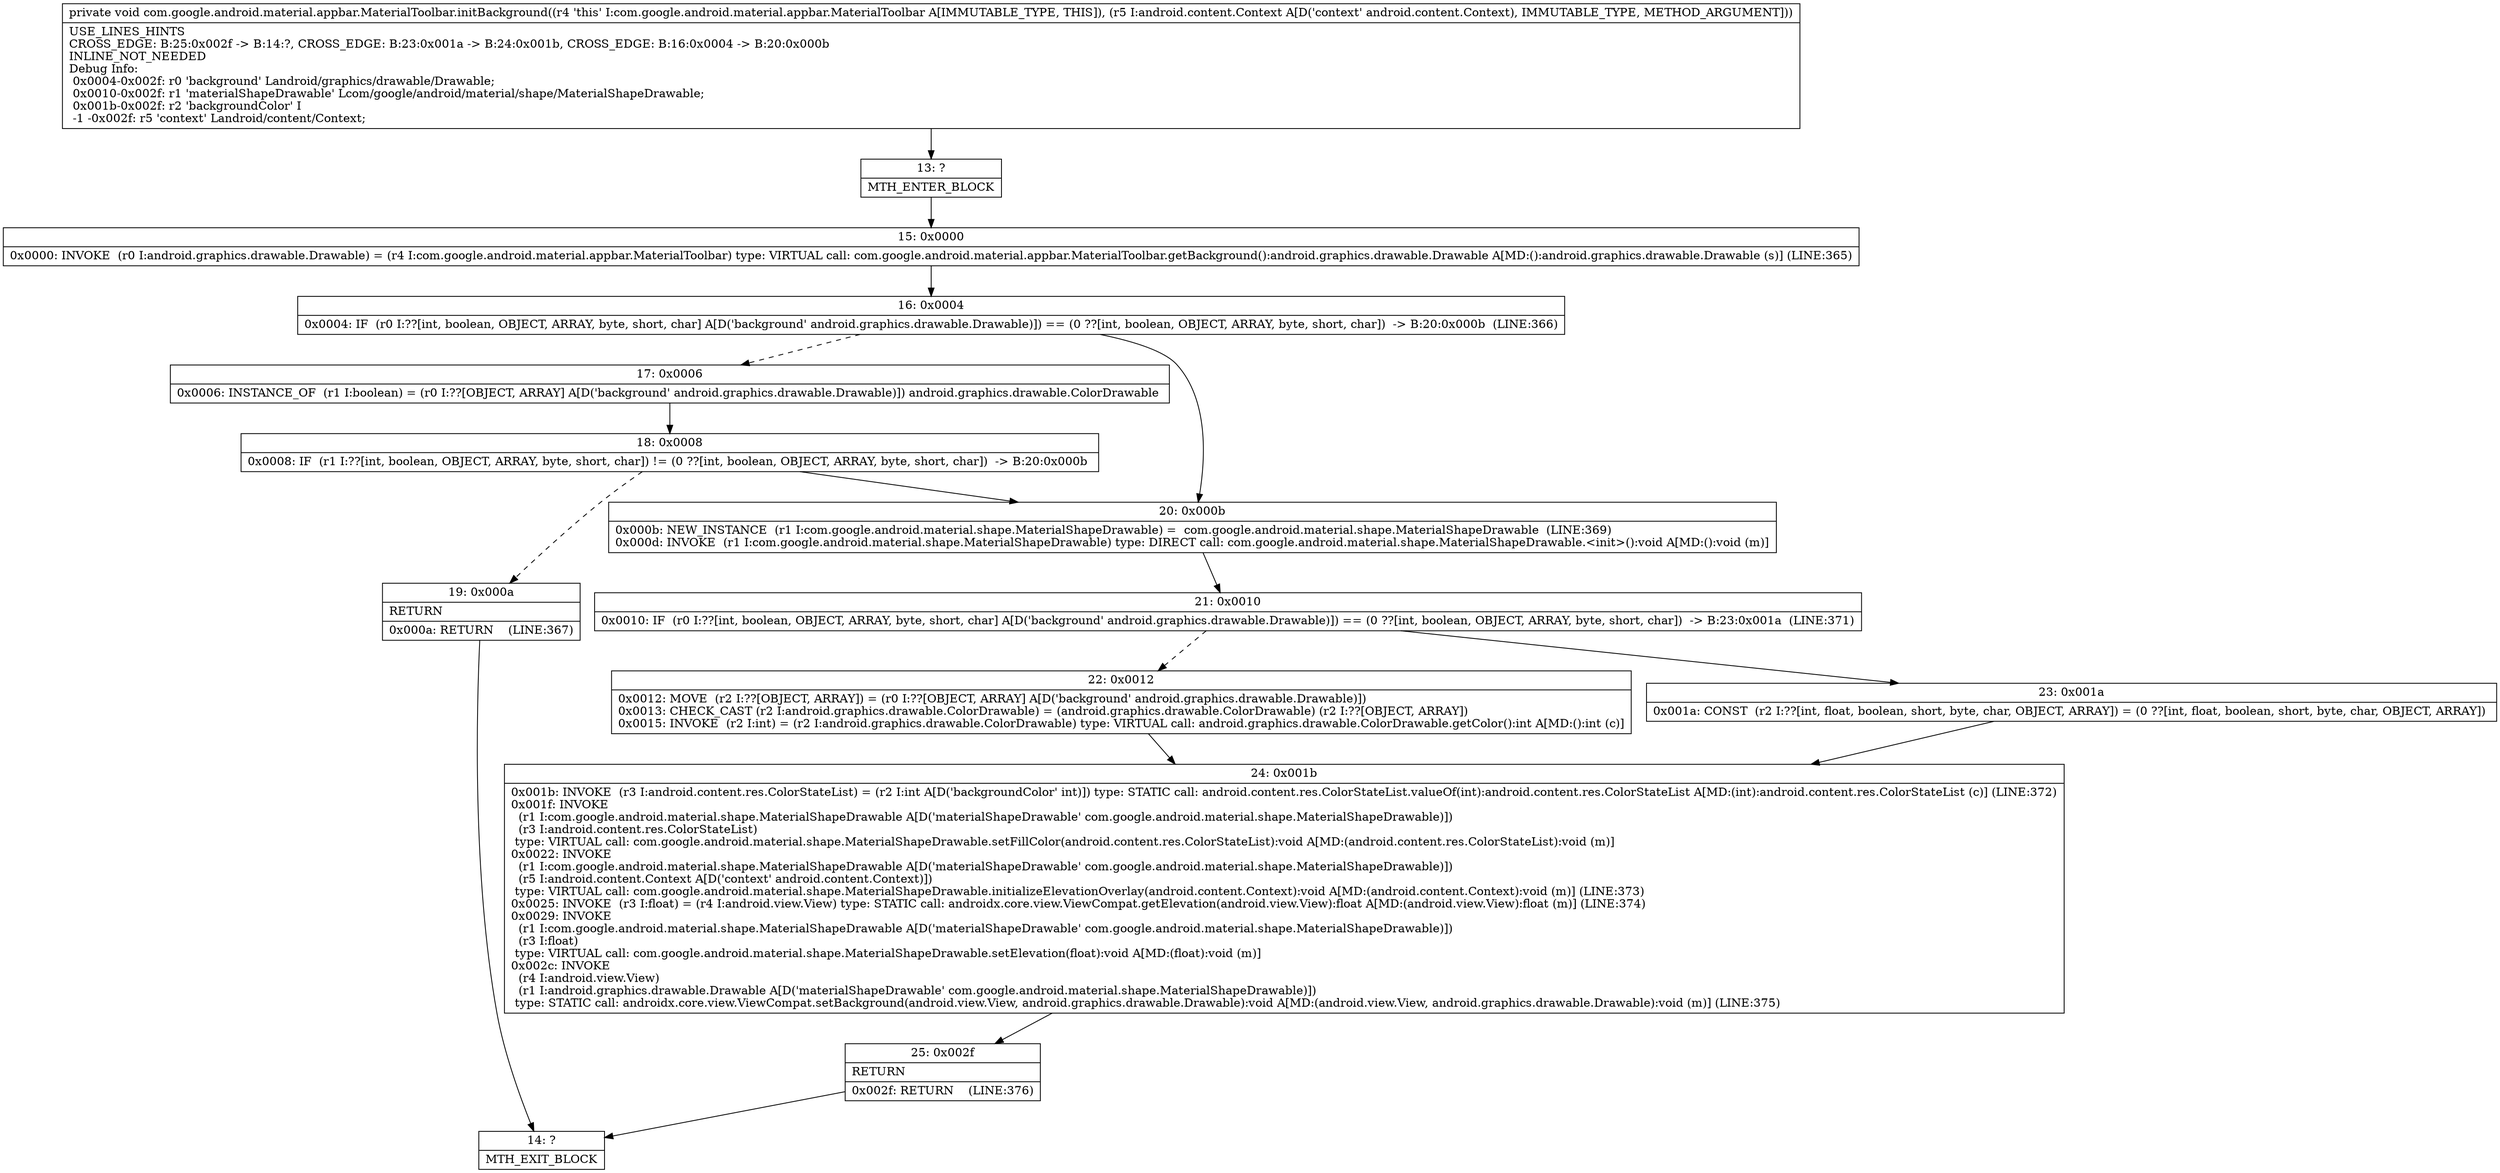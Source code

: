 digraph "CFG forcom.google.android.material.appbar.MaterialToolbar.initBackground(Landroid\/content\/Context;)V" {
Node_13 [shape=record,label="{13\:\ ?|MTH_ENTER_BLOCK\l}"];
Node_15 [shape=record,label="{15\:\ 0x0000|0x0000: INVOKE  (r0 I:android.graphics.drawable.Drawable) = (r4 I:com.google.android.material.appbar.MaterialToolbar) type: VIRTUAL call: com.google.android.material.appbar.MaterialToolbar.getBackground():android.graphics.drawable.Drawable A[MD:():android.graphics.drawable.Drawable (s)] (LINE:365)\l}"];
Node_16 [shape=record,label="{16\:\ 0x0004|0x0004: IF  (r0 I:??[int, boolean, OBJECT, ARRAY, byte, short, char] A[D('background' android.graphics.drawable.Drawable)]) == (0 ??[int, boolean, OBJECT, ARRAY, byte, short, char])  \-\> B:20:0x000b  (LINE:366)\l}"];
Node_17 [shape=record,label="{17\:\ 0x0006|0x0006: INSTANCE_OF  (r1 I:boolean) = (r0 I:??[OBJECT, ARRAY] A[D('background' android.graphics.drawable.Drawable)]) android.graphics.drawable.ColorDrawable \l}"];
Node_18 [shape=record,label="{18\:\ 0x0008|0x0008: IF  (r1 I:??[int, boolean, OBJECT, ARRAY, byte, short, char]) != (0 ??[int, boolean, OBJECT, ARRAY, byte, short, char])  \-\> B:20:0x000b \l}"];
Node_19 [shape=record,label="{19\:\ 0x000a|RETURN\l|0x000a: RETURN    (LINE:367)\l}"];
Node_14 [shape=record,label="{14\:\ ?|MTH_EXIT_BLOCK\l}"];
Node_20 [shape=record,label="{20\:\ 0x000b|0x000b: NEW_INSTANCE  (r1 I:com.google.android.material.shape.MaterialShapeDrawable) =  com.google.android.material.shape.MaterialShapeDrawable  (LINE:369)\l0x000d: INVOKE  (r1 I:com.google.android.material.shape.MaterialShapeDrawable) type: DIRECT call: com.google.android.material.shape.MaterialShapeDrawable.\<init\>():void A[MD:():void (m)]\l}"];
Node_21 [shape=record,label="{21\:\ 0x0010|0x0010: IF  (r0 I:??[int, boolean, OBJECT, ARRAY, byte, short, char] A[D('background' android.graphics.drawable.Drawable)]) == (0 ??[int, boolean, OBJECT, ARRAY, byte, short, char])  \-\> B:23:0x001a  (LINE:371)\l}"];
Node_22 [shape=record,label="{22\:\ 0x0012|0x0012: MOVE  (r2 I:??[OBJECT, ARRAY]) = (r0 I:??[OBJECT, ARRAY] A[D('background' android.graphics.drawable.Drawable)]) \l0x0013: CHECK_CAST (r2 I:android.graphics.drawable.ColorDrawable) = (android.graphics.drawable.ColorDrawable) (r2 I:??[OBJECT, ARRAY]) \l0x0015: INVOKE  (r2 I:int) = (r2 I:android.graphics.drawable.ColorDrawable) type: VIRTUAL call: android.graphics.drawable.ColorDrawable.getColor():int A[MD:():int (c)]\l}"];
Node_24 [shape=record,label="{24\:\ 0x001b|0x001b: INVOKE  (r3 I:android.content.res.ColorStateList) = (r2 I:int A[D('backgroundColor' int)]) type: STATIC call: android.content.res.ColorStateList.valueOf(int):android.content.res.ColorStateList A[MD:(int):android.content.res.ColorStateList (c)] (LINE:372)\l0x001f: INVOKE  \l  (r1 I:com.google.android.material.shape.MaterialShapeDrawable A[D('materialShapeDrawable' com.google.android.material.shape.MaterialShapeDrawable)])\l  (r3 I:android.content.res.ColorStateList)\l type: VIRTUAL call: com.google.android.material.shape.MaterialShapeDrawable.setFillColor(android.content.res.ColorStateList):void A[MD:(android.content.res.ColorStateList):void (m)]\l0x0022: INVOKE  \l  (r1 I:com.google.android.material.shape.MaterialShapeDrawable A[D('materialShapeDrawable' com.google.android.material.shape.MaterialShapeDrawable)])\l  (r5 I:android.content.Context A[D('context' android.content.Context)])\l type: VIRTUAL call: com.google.android.material.shape.MaterialShapeDrawable.initializeElevationOverlay(android.content.Context):void A[MD:(android.content.Context):void (m)] (LINE:373)\l0x0025: INVOKE  (r3 I:float) = (r4 I:android.view.View) type: STATIC call: androidx.core.view.ViewCompat.getElevation(android.view.View):float A[MD:(android.view.View):float (m)] (LINE:374)\l0x0029: INVOKE  \l  (r1 I:com.google.android.material.shape.MaterialShapeDrawable A[D('materialShapeDrawable' com.google.android.material.shape.MaterialShapeDrawable)])\l  (r3 I:float)\l type: VIRTUAL call: com.google.android.material.shape.MaterialShapeDrawable.setElevation(float):void A[MD:(float):void (m)]\l0x002c: INVOKE  \l  (r4 I:android.view.View)\l  (r1 I:android.graphics.drawable.Drawable A[D('materialShapeDrawable' com.google.android.material.shape.MaterialShapeDrawable)])\l type: STATIC call: androidx.core.view.ViewCompat.setBackground(android.view.View, android.graphics.drawable.Drawable):void A[MD:(android.view.View, android.graphics.drawable.Drawable):void (m)] (LINE:375)\l}"];
Node_25 [shape=record,label="{25\:\ 0x002f|RETURN\l|0x002f: RETURN    (LINE:376)\l}"];
Node_23 [shape=record,label="{23\:\ 0x001a|0x001a: CONST  (r2 I:??[int, float, boolean, short, byte, char, OBJECT, ARRAY]) = (0 ??[int, float, boolean, short, byte, char, OBJECT, ARRAY]) \l}"];
MethodNode[shape=record,label="{private void com.google.android.material.appbar.MaterialToolbar.initBackground((r4 'this' I:com.google.android.material.appbar.MaterialToolbar A[IMMUTABLE_TYPE, THIS]), (r5 I:android.content.Context A[D('context' android.content.Context), IMMUTABLE_TYPE, METHOD_ARGUMENT]))  | USE_LINES_HINTS\lCROSS_EDGE: B:25:0x002f \-\> B:14:?, CROSS_EDGE: B:23:0x001a \-\> B:24:0x001b, CROSS_EDGE: B:16:0x0004 \-\> B:20:0x000b\lINLINE_NOT_NEEDED\lDebug Info:\l  0x0004\-0x002f: r0 'background' Landroid\/graphics\/drawable\/Drawable;\l  0x0010\-0x002f: r1 'materialShapeDrawable' Lcom\/google\/android\/material\/shape\/MaterialShapeDrawable;\l  0x001b\-0x002f: r2 'backgroundColor' I\l  \-1 \-0x002f: r5 'context' Landroid\/content\/Context;\l}"];
MethodNode -> Node_13;Node_13 -> Node_15;
Node_15 -> Node_16;
Node_16 -> Node_17[style=dashed];
Node_16 -> Node_20;
Node_17 -> Node_18;
Node_18 -> Node_19[style=dashed];
Node_18 -> Node_20;
Node_19 -> Node_14;
Node_20 -> Node_21;
Node_21 -> Node_22[style=dashed];
Node_21 -> Node_23;
Node_22 -> Node_24;
Node_24 -> Node_25;
Node_25 -> Node_14;
Node_23 -> Node_24;
}

